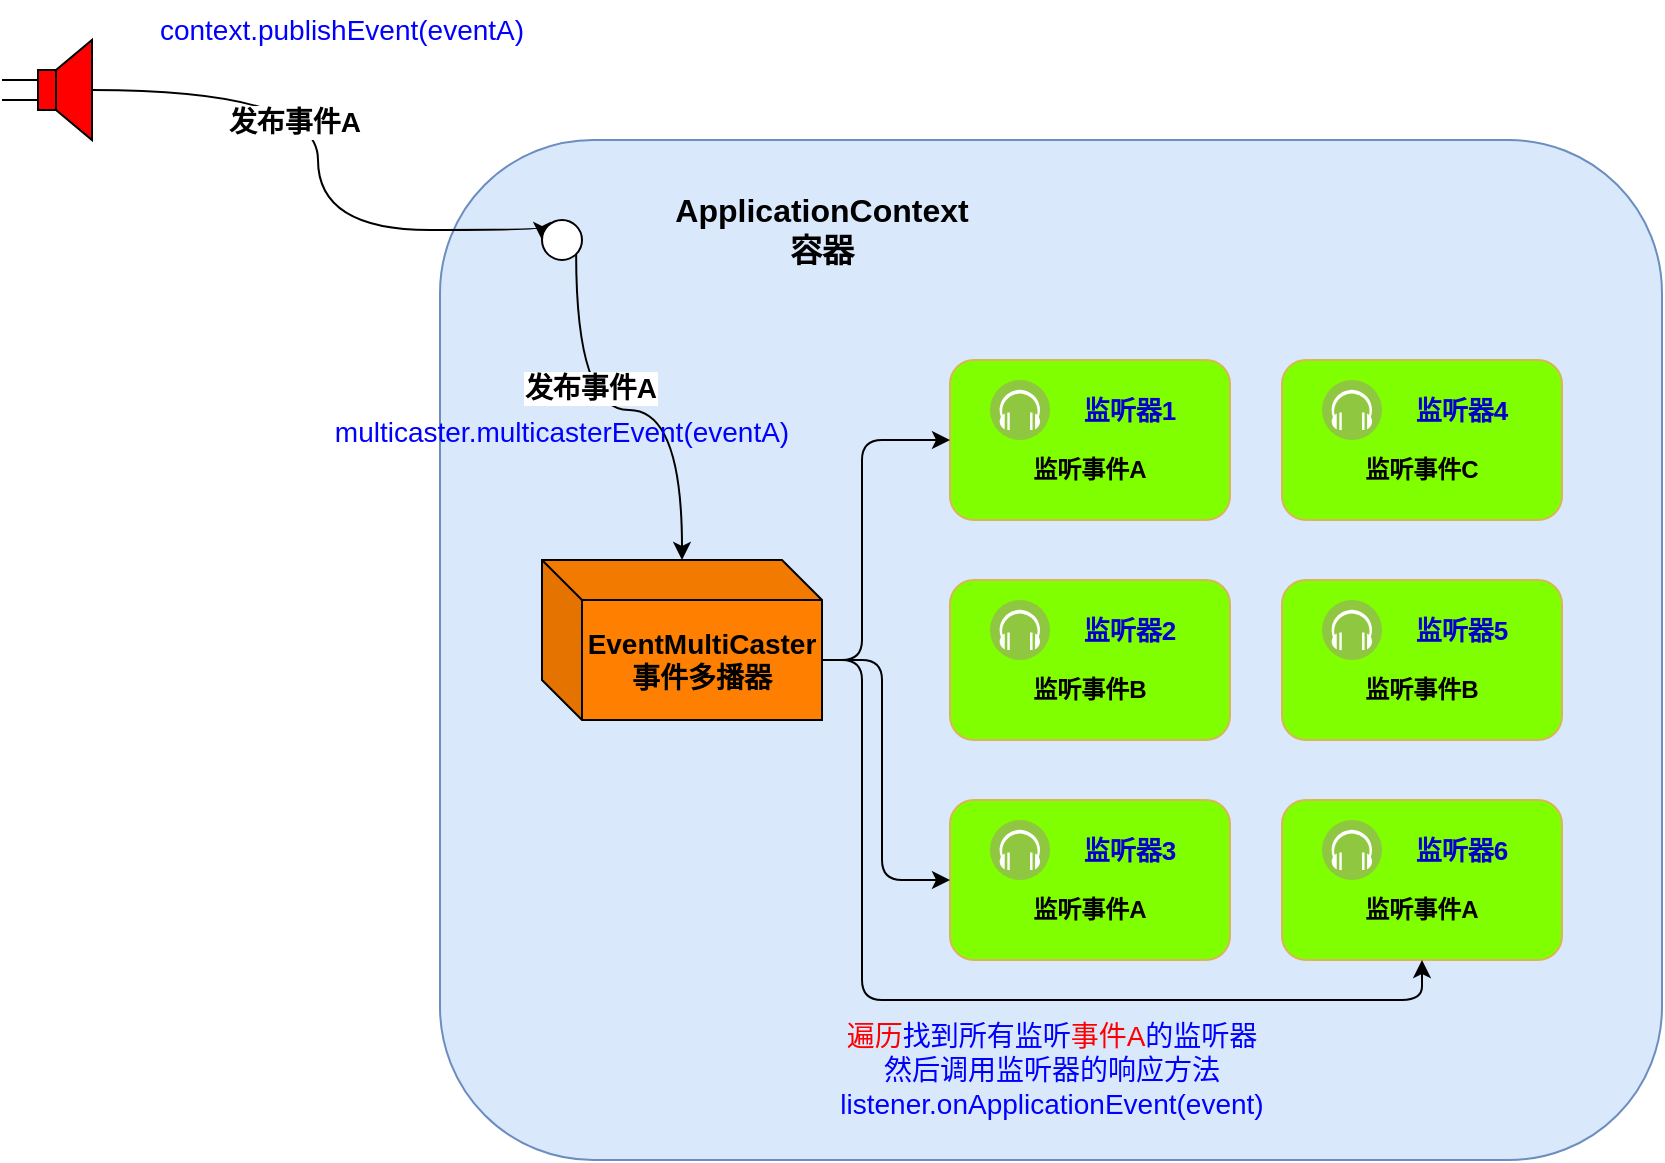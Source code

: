 <mxfile version="21.3.3" type="github">
  <diagram name="第 1 页" id="69PS-kUTxplC0cAKnFhr">
    <mxGraphModel dx="2261" dy="1933" grid="1" gridSize="10" guides="1" tooltips="1" connect="1" arrows="1" fold="1" page="1" pageScale="1" pageWidth="827" pageHeight="1169" math="0" shadow="0">
      <root>
        <mxCell id="0" />
        <mxCell id="1" parent="0" />
        <mxCell id="gYT4duZdmP7vBCuGks7C-3" value="" style="rounded=1;whiteSpace=wrap;html=1;fillColor=#dae8fc;strokeColor=#6c8ebf;" parent="1" vertex="1">
          <mxGeometry x="159" y="-730" width="611" height="510" as="geometry" />
        </mxCell>
        <mxCell id="gYT4duZdmP7vBCuGks7C-2" value="&lt;b style=&quot;font-size: 16px;&quot;&gt;&lt;font style=&quot;font-size: 16px;&quot;&gt;ApplicationContext&lt;br&gt;容器&lt;br&gt;&lt;/font&gt;&lt;/b&gt;" style="text;html=1;strokeColor=none;fillColor=none;align=center;verticalAlign=middle;whiteSpace=wrap;rounded=1;" parent="1" vertex="1">
          <mxGeometry x="320" y="-700" width="60" height="30" as="geometry" />
        </mxCell>
        <mxCell id="gYT4duZdmP7vBCuGks7C-6" value="" style="rounded=1;whiteSpace=wrap;html=1;fillColor=#80FF00;strokeColor=#d6b656;gradientColor=none;" parent="1" vertex="1">
          <mxGeometry x="414" y="-620" width="140" height="80" as="geometry" />
        </mxCell>
        <mxCell id="gYT4duZdmP7vBCuGks7C-5" value="" style="image;aspect=fixed;perimeter=ellipsePerimeter;html=1;align=center;shadow=0;dashed=0;fontColor=#4277BB;labelBackgroundColor=default;fontSize=12;spacingTop=3;image=img/lib/ibm/blockchain/event_listener.svg;rounded=1;" parent="1" vertex="1">
          <mxGeometry x="434" y="-610" width="30" height="30" as="geometry" />
        </mxCell>
        <mxCell id="gYT4duZdmP7vBCuGks7C-8" value="&lt;b&gt;&lt;font color=&quot;#0000cc&quot; style=&quot;font-size: 13px;&quot;&gt;监听器1&lt;/font&gt;&lt;/b&gt;" style="text;html=1;strokeColor=none;fillColor=none;align=center;verticalAlign=middle;whiteSpace=wrap;rounded=0;" parent="1" vertex="1">
          <mxGeometry x="474" y="-610" width="60" height="30" as="geometry" />
        </mxCell>
        <mxCell id="gYT4duZdmP7vBCuGks7C-9" value="&lt;b&gt;监听事件A&lt;/b&gt;" style="text;html=1;strokeColor=none;fillColor=none;align=center;verticalAlign=middle;whiteSpace=wrap;rounded=0;" parent="1" vertex="1">
          <mxGeometry x="454" y="-580" width="60" height="30" as="geometry" />
        </mxCell>
        <mxCell id="gYT4duZdmP7vBCuGks7C-30" value="" style="rounded=1;whiteSpace=wrap;html=1;fillColor=#80FF00;strokeColor=#d6b656;" parent="1" vertex="1">
          <mxGeometry x="414" y="-510" width="140" height="80" as="geometry" />
        </mxCell>
        <mxCell id="gYT4duZdmP7vBCuGks7C-31" value="" style="image;aspect=fixed;perimeter=ellipsePerimeter;html=1;align=center;shadow=0;dashed=0;fontColor=#4277BB;labelBackgroundColor=default;fontSize=12;spacingTop=3;image=img/lib/ibm/blockchain/event_listener.svg;rounded=1;" parent="1" vertex="1">
          <mxGeometry x="434" y="-500" width="30" height="30" as="geometry" />
        </mxCell>
        <mxCell id="gYT4duZdmP7vBCuGks7C-32" value="&lt;b&gt;&lt;font color=&quot;#0000cc&quot; style=&quot;font-size: 13px;&quot;&gt;监听器2&lt;/font&gt;&lt;/b&gt;" style="text;html=1;strokeColor=none;fillColor=none;align=center;verticalAlign=middle;whiteSpace=wrap;rounded=0;" parent="1" vertex="1">
          <mxGeometry x="474" y="-500" width="60" height="30" as="geometry" />
        </mxCell>
        <mxCell id="gYT4duZdmP7vBCuGks7C-33" value="&lt;b&gt;监听事件B&lt;/b&gt;" style="text;html=1;strokeColor=none;fillColor=none;align=center;verticalAlign=middle;whiteSpace=wrap;rounded=0;" parent="1" vertex="1">
          <mxGeometry x="454" y="-470" width="60" height="30" as="geometry" />
        </mxCell>
        <mxCell id="gYT4duZdmP7vBCuGks7C-34" value="" style="rounded=1;whiteSpace=wrap;html=1;fillColor=#80FF00;strokeColor=#d6b656;" parent="1" vertex="1">
          <mxGeometry x="414" y="-400" width="140" height="80" as="geometry" />
        </mxCell>
        <mxCell id="gYT4duZdmP7vBCuGks7C-35" value="" style="image;aspect=fixed;perimeter=ellipsePerimeter;html=1;align=center;shadow=0;dashed=0;fontColor=#4277BB;labelBackgroundColor=default;fontSize=12;spacingTop=3;image=img/lib/ibm/blockchain/event_listener.svg;rounded=1;" parent="1" vertex="1">
          <mxGeometry x="434" y="-390" width="30" height="30" as="geometry" />
        </mxCell>
        <mxCell id="gYT4duZdmP7vBCuGks7C-36" value="&lt;b&gt;&lt;font color=&quot;#0000cc&quot; style=&quot;font-size: 13px;&quot;&gt;监听器3&lt;/font&gt;&lt;/b&gt;" style="text;html=1;strokeColor=none;fillColor=none;align=center;verticalAlign=middle;whiteSpace=wrap;rounded=0;" parent="1" vertex="1">
          <mxGeometry x="474" y="-390" width="60" height="30" as="geometry" />
        </mxCell>
        <mxCell id="gYT4duZdmP7vBCuGks7C-37" value="&lt;b&gt;监听事件A&lt;/b&gt;" style="text;html=1;strokeColor=none;fillColor=none;align=center;verticalAlign=middle;whiteSpace=wrap;rounded=0;" parent="1" vertex="1">
          <mxGeometry x="454" y="-360" width="60" height="30" as="geometry" />
        </mxCell>
        <mxCell id="gYT4duZdmP7vBCuGks7C-38" value="" style="rounded=1;whiteSpace=wrap;html=1;fillColor=#80FF00;strokeColor=#d6b656;" parent="1" vertex="1">
          <mxGeometry x="580" y="-620" width="140" height="80" as="geometry" />
        </mxCell>
        <mxCell id="gYT4duZdmP7vBCuGks7C-39" value="" style="image;aspect=fixed;perimeter=ellipsePerimeter;html=1;align=center;shadow=0;dashed=0;fontColor=#4277BB;labelBackgroundColor=default;fontSize=12;spacingTop=3;image=img/lib/ibm/blockchain/event_listener.svg;rounded=1;" parent="1" vertex="1">
          <mxGeometry x="600" y="-610" width="30" height="30" as="geometry" />
        </mxCell>
        <mxCell id="gYT4duZdmP7vBCuGks7C-40" value="&lt;b&gt;&lt;font color=&quot;#0000cc&quot; style=&quot;font-size: 13px;&quot;&gt;监听器4&lt;/font&gt;&lt;/b&gt;" style="text;html=1;strokeColor=none;fillColor=none;align=center;verticalAlign=middle;whiteSpace=wrap;rounded=0;" parent="1" vertex="1">
          <mxGeometry x="640" y="-610" width="60" height="30" as="geometry" />
        </mxCell>
        <mxCell id="gYT4duZdmP7vBCuGks7C-41" value="&lt;b&gt;监听事件C&lt;/b&gt;" style="text;html=1;strokeColor=none;fillColor=none;align=center;verticalAlign=middle;whiteSpace=wrap;rounded=0;" parent="1" vertex="1">
          <mxGeometry x="620" y="-580" width="60" height="30" as="geometry" />
        </mxCell>
        <mxCell id="gYT4duZdmP7vBCuGks7C-42" value="" style="rounded=1;whiteSpace=wrap;html=1;fillColor=#80FF00;strokeColor=#d6b656;" parent="1" vertex="1">
          <mxGeometry x="580" y="-510" width="140" height="80" as="geometry" />
        </mxCell>
        <mxCell id="gYT4duZdmP7vBCuGks7C-43" value="" style="image;aspect=fixed;perimeter=ellipsePerimeter;html=1;align=center;shadow=0;dashed=0;fontColor=#4277BB;labelBackgroundColor=default;fontSize=12;spacingTop=3;image=img/lib/ibm/blockchain/event_listener.svg;rounded=1;" parent="1" vertex="1">
          <mxGeometry x="600" y="-500" width="30" height="30" as="geometry" />
        </mxCell>
        <mxCell id="gYT4duZdmP7vBCuGks7C-44" value="&lt;b&gt;&lt;font color=&quot;#0000cc&quot; style=&quot;font-size: 13px;&quot;&gt;监听器5&lt;/font&gt;&lt;/b&gt;" style="text;html=1;strokeColor=none;fillColor=none;align=center;verticalAlign=middle;whiteSpace=wrap;rounded=0;" parent="1" vertex="1">
          <mxGeometry x="640" y="-500" width="60" height="30" as="geometry" />
        </mxCell>
        <mxCell id="gYT4duZdmP7vBCuGks7C-45" value="&lt;b&gt;监听事件B&lt;/b&gt;" style="text;html=1;strokeColor=none;fillColor=none;align=center;verticalAlign=middle;whiteSpace=wrap;rounded=0;" parent="1" vertex="1">
          <mxGeometry x="620" y="-470" width="60" height="30" as="geometry" />
        </mxCell>
        <mxCell id="gYT4duZdmP7vBCuGks7C-46" value="" style="rounded=1;whiteSpace=wrap;html=1;fillColor=#80FF00;strokeColor=#d6b656;" parent="1" vertex="1">
          <mxGeometry x="580" y="-400" width="140" height="80" as="geometry" />
        </mxCell>
        <mxCell id="gYT4duZdmP7vBCuGks7C-47" value="" style="image;aspect=fixed;perimeter=ellipsePerimeter;html=1;align=center;shadow=0;dashed=0;fontColor=#4277BB;labelBackgroundColor=default;fontSize=12;spacingTop=3;image=img/lib/ibm/blockchain/event_listener.svg;rounded=1;" parent="1" vertex="1">
          <mxGeometry x="600" y="-390" width="30" height="30" as="geometry" />
        </mxCell>
        <mxCell id="gYT4duZdmP7vBCuGks7C-48" value="&lt;b&gt;&lt;font color=&quot;#0000cc&quot; style=&quot;font-size: 13px;&quot;&gt;监听器6&lt;/font&gt;&lt;/b&gt;" style="text;html=1;strokeColor=none;fillColor=none;align=center;verticalAlign=middle;whiteSpace=wrap;rounded=0;" parent="1" vertex="1">
          <mxGeometry x="640" y="-390" width="60" height="30" as="geometry" />
        </mxCell>
        <mxCell id="gYT4duZdmP7vBCuGks7C-49" value="&lt;b&gt;监听事件A&lt;/b&gt;" style="text;html=1;strokeColor=none;fillColor=none;align=center;verticalAlign=middle;whiteSpace=wrap;rounded=0;" parent="1" vertex="1">
          <mxGeometry x="620" y="-360" width="60" height="30" as="geometry" />
        </mxCell>
        <mxCell id="gYT4duZdmP7vBCuGks7C-64" style="edgeStyle=orthogonalEdgeStyle;rounded=1;orthogonalLoop=1;jettySize=auto;html=1;exitX=0;exitY=0;exitDx=140;exitDy=50;exitPerimeter=0;entryX=0;entryY=0.5;entryDx=0;entryDy=0;" parent="1" source="gYT4duZdmP7vBCuGks7C-50" target="gYT4duZdmP7vBCuGks7C-6" edge="1">
          <mxGeometry relative="1" as="geometry">
            <Array as="points">
              <mxPoint x="370" y="-470" />
              <mxPoint x="370" y="-580" />
            </Array>
          </mxGeometry>
        </mxCell>
        <mxCell id="gYT4duZdmP7vBCuGks7C-67" style="edgeStyle=orthogonalEdgeStyle;rounded=1;orthogonalLoop=1;jettySize=auto;html=1;exitX=0;exitY=0;exitDx=140;exitDy=50;exitPerimeter=0;entryX=0;entryY=0.5;entryDx=0;entryDy=0;" parent="1" source="gYT4duZdmP7vBCuGks7C-50" target="gYT4duZdmP7vBCuGks7C-34" edge="1">
          <mxGeometry relative="1" as="geometry">
            <Array as="points">
              <mxPoint x="380" y="-470" />
              <mxPoint x="380" y="-360" />
            </Array>
          </mxGeometry>
        </mxCell>
        <mxCell id="gYT4duZdmP7vBCuGks7C-70" style="edgeStyle=orthogonalEdgeStyle;rounded=1;orthogonalLoop=1;jettySize=auto;html=1;exitX=0;exitY=0;exitDx=140;exitDy=50;exitPerimeter=0;entryX=0.5;entryY=1;entryDx=0;entryDy=0;" parent="1" source="gYT4duZdmP7vBCuGks7C-50" target="gYT4duZdmP7vBCuGks7C-46" edge="1">
          <mxGeometry relative="1" as="geometry">
            <Array as="points">
              <mxPoint x="370" y="-470" />
              <mxPoint x="370" y="-300" />
              <mxPoint x="650" y="-300" />
            </Array>
          </mxGeometry>
        </mxCell>
        <mxCell id="gYT4duZdmP7vBCuGks7C-50" value="&lt;b style=&quot;border-color: var(--border-color);&quot;&gt;&lt;font style=&quot;border-color: var(--border-color); font-size: 14px;&quot;&gt;EventMultiCaster&lt;br&gt;事件多播器&lt;br&gt;&lt;/font&gt;&lt;/b&gt;" style="shape=cube;whiteSpace=wrap;html=1;boundedLbl=1;backgroundOutline=1;darkOpacity=0.05;darkOpacity2=0.1;rounded=1;fillColor=#FF8000;" parent="1" vertex="1">
          <mxGeometry x="210" y="-520" width="140" height="80" as="geometry" />
        </mxCell>
        <mxCell id="gYT4duZdmP7vBCuGks7C-54" style="edgeStyle=orthogonalEdgeStyle;rounded=1;orthogonalLoop=1;jettySize=auto;html=1;entryX=0;entryY=0.5;entryDx=0;entryDy=0;elbow=vertical;curved=1;" parent="1" source="gYT4duZdmP7vBCuGks7C-51" target="gYT4duZdmP7vBCuGks7C-52" edge="1">
          <mxGeometry relative="1" as="geometry">
            <Array as="points">
              <mxPoint x="98" y="-755" />
              <mxPoint x="98" y="-685" />
            </Array>
          </mxGeometry>
        </mxCell>
        <mxCell id="gYT4duZdmP7vBCuGks7C-55" value="&lt;font style=&quot;font-size: 14px;&quot;&gt;&lt;b&gt;发布事件A&lt;/b&gt;&lt;/font&gt;" style="edgeLabel;html=1;align=center;verticalAlign=middle;resizable=0;points=[];" parent="gYT4duZdmP7vBCuGks7C-54" vertex="1" connectable="0">
          <mxGeometry x="-0.139" y="-12" relative="1" as="geometry">
            <mxPoint as="offset" />
          </mxGeometry>
        </mxCell>
        <mxCell id="gYT4duZdmP7vBCuGks7C-51" value="" style="pointerEvents=1;verticalLabelPosition=bottom;shadow=0;dashed=0;align=center;html=1;verticalAlign=top;shape=mxgraph.electrical.electro-mechanical.loudspeaker;rounded=1;fillColor=#FF0000;strokeColor=#000000;" parent="1" vertex="1">
          <mxGeometry x="-60" y="-780" width="45" height="50" as="geometry" />
        </mxCell>
        <mxCell id="gYT4duZdmP7vBCuGks7C-58" style="edgeStyle=orthogonalEdgeStyle;rounded=1;orthogonalLoop=1;jettySize=auto;html=1;exitX=1;exitY=1;exitDx=0;exitDy=0;curved=1;" parent="1" source="gYT4duZdmP7vBCuGks7C-52" target="gYT4duZdmP7vBCuGks7C-50" edge="1">
          <mxGeometry relative="1" as="geometry" />
        </mxCell>
        <mxCell id="gYT4duZdmP7vBCuGks7C-61" value="&lt;b style=&quot;border-color: var(--border-color); font-size: 14px;&quot;&gt;发布事件A&lt;/b&gt;" style="edgeLabel;html=1;align=center;verticalAlign=middle;resizable=0;points=[];" parent="gYT4duZdmP7vBCuGks7C-58" vertex="1" connectable="0">
          <mxGeometry x="-0.352" y="7" relative="1" as="geometry">
            <mxPoint as="offset" />
          </mxGeometry>
        </mxCell>
        <mxCell id="gYT4duZdmP7vBCuGks7C-52" value="" style="ellipse;whiteSpace=wrap;html=1;aspect=fixed;rounded=1;" parent="1" vertex="1">
          <mxGeometry x="210" y="-690" width="20" height="20" as="geometry" />
        </mxCell>
        <mxCell id="gYT4duZdmP7vBCuGks7C-62" value="&lt;font color=&quot;#0000ff&quot; style=&quot;font-size: 14px;&quot;&gt;context.publishEvent(eventA)&lt;/font&gt;" style="text;html=1;strokeColor=none;fillColor=none;align=center;verticalAlign=middle;whiteSpace=wrap;rounded=0;" parent="1" vertex="1">
          <mxGeometry x="80" y="-800" width="60" height="30" as="geometry" />
        </mxCell>
        <mxCell id="gYT4duZdmP7vBCuGks7C-63" value="&lt;font color=&quot;#0000ff&quot; style=&quot;font-size: 14px;&quot;&gt;multicaster.multicasterEvent(eventA)&lt;/font&gt;" style="text;html=1;strokeColor=none;fillColor=none;align=center;verticalAlign=middle;whiteSpace=wrap;rounded=0;" parent="1" vertex="1">
          <mxGeometry x="190" y="-599" width="60" height="30" as="geometry" />
        </mxCell>
        <mxCell id="gYT4duZdmP7vBCuGks7C-72" value="&lt;font style=&quot;font-size: 14px;&quot;&gt;&lt;font style=&quot;font-size: 14px;&quot;&gt;&lt;font color=&quot;#ff0000&quot;&gt;遍历&lt;/font&gt;&lt;font color=&quot;#0000ff&quot;&gt;找到所有监听&lt;/font&gt;&lt;font color=&quot;#ff0000&quot;&gt;事件A&lt;/font&gt;&lt;font color=&quot;#0000ff&quot;&gt;的监听器&lt;/font&gt;&lt;br&gt;&lt;/font&gt;&lt;font color=&quot;#0000ff&quot;&gt;然后调用监听器的响应方法&lt;/font&gt;&lt;br&gt;&lt;font color=&quot;#0000ff&quot;&gt;listener.onApplicationEvent(event)&lt;/font&gt;&lt;/font&gt;" style="text;html=1;strokeColor=none;fillColor=none;align=center;verticalAlign=middle;whiteSpace=wrap;rounded=0;" parent="1" vertex="1">
          <mxGeometry x="344.5" y="-280" width="240" height="30" as="geometry" />
        </mxCell>
      </root>
    </mxGraphModel>
  </diagram>
</mxfile>
